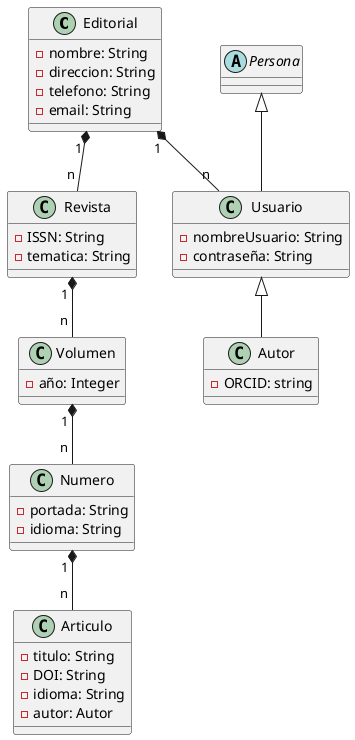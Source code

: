 @startuml modeloDelDominio


class Editorial{
    -nombre: String
    -direccion: String
    -telefono: String
    -email: String
}
class Revista {
    -ISSN: String
    -tematica: String
}

class Volumen {
    -año: Integer
}

class Numero {
    -portada: String
    -idioma: String
}

class Articulo {
    -titulo: String
    -DOI: String
    -idioma: String
    -autor: Autor
}

abstract class Persona {
}

class Usuario extends Persona {
    -nombreUsuario: String
    -contraseña: String
}

class Autor extends Usuario {
    -ORCID: string
}

Editorial "1 " *--  "n " Revista
Revista "1 " *-- "n " Volumen
Volumen "1 " *-- "n " Numero
Numero "1 " *-- "n " Articulo

Editorial "1 " *--  " n" Usuario

@enduml